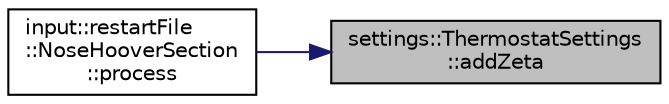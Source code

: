 digraph "settings::ThermostatSettings::addZeta"
{
 // LATEX_PDF_SIZE
  edge [fontname="Helvetica",fontsize="10",labelfontname="Helvetica",labelfontsize="10"];
  node [fontname="Helvetica",fontsize="10",shape=record];
  rankdir="RL";
  Node1 [label="settings::ThermostatSettings\l::addZeta",height=0.2,width=0.4,color="black", fillcolor="grey75", style="filled", fontcolor="black",tooltip=" "];
  Node1 -> Node2 [dir="back",color="midnightblue",fontsize="10",style="solid",fontname="Helvetica"];
  Node2 [label="input::restartFile\l::NoseHooverSection\l::process",height=0.2,width=0.4,color="black", fillcolor="white", style="filled",URL="$classinput_1_1restartFile_1_1NoseHooverSection.html#aa2fe210c53a04a8212c1c602912b9a82",tooltip="checks the number of arguments in the line"];
}
